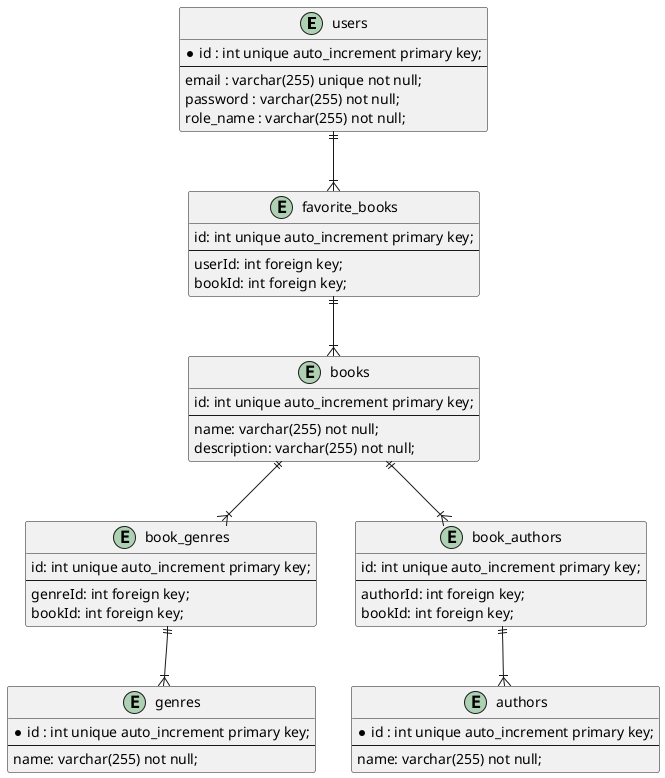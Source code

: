 @startuml entities
entity  "users" as  users {
    *id : int unique auto_increment primary key;
    --
    email : varchar(255) unique not null;
    password : varchar(255) not null;
    role_name : varchar(255) not null;
}

entity "genres" as genres {
    *id : int unique auto_increment primary key;
    --
    name: varchar(255) not null;
}

entity "book_genres" as book_genres {
    id: int unique auto_increment primary key;
    --
    genreId: int foreign key;
    bookId: int foreign key;
}

entity "books" as books {
    id: int unique auto_increment primary key;
    --
    name: varchar(255) not null;
    description: varchar(255) not null;
}

entity "authors" as authors {
    *id : int unique auto_increment primary key;
    --
    name: varchar(255) not null;
}

entity "book_authors" as book_authors {
    id: int unique auto_increment primary key;
    --
    authorId: int foreign key;
    bookId: int foreign key;
}

entity "favorite_books" as favorite_books {
    id: int unique auto_increment primary key;
    --
    userId: int foreign key;
    bookId: int foreign key;
}

users  ||--|{ favorite_books

favorite_books ||--|{ books

books  ||--|{ book_authors

books  ||--|{ book_genres

book_genres ||--|{ genres

book_authors ||--|{ authors

@enduml